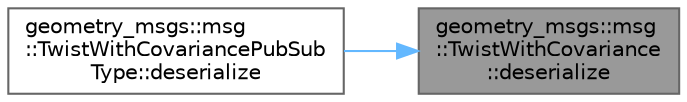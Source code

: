 digraph "geometry_msgs::msg::TwistWithCovariance::deserialize"
{
 // INTERACTIVE_SVG=YES
 // LATEX_PDF_SIZE
  bgcolor="transparent";
  edge [fontname=Helvetica,fontsize=10,labelfontname=Helvetica,labelfontsize=10];
  node [fontname=Helvetica,fontsize=10,shape=box,height=0.2,width=0.4];
  rankdir="RL";
  Node1 [id="Node000001",label="geometry_msgs::msg\l::TwistWithCovariance\l::deserialize",height=0.2,width=0.4,color="gray40", fillcolor="grey60", style="filled", fontcolor="black",tooltip="This function deserializes an object using CDR serialization."];
  Node1 -> Node2 [id="edge1_Node000001_Node000002",dir="back",color="steelblue1",style="solid",tooltip=" "];
  Node2 [id="Node000002",label="geometry_msgs::msg\l::TwistWithCovariancePubSub\lType::deserialize",height=0.2,width=0.4,color="grey40", fillcolor="white", style="filled",URL="$d7/d1f/classgeometry__msgs_1_1msg_1_1TwistWithCovariancePubSubType.html#a47805b00eda78ea3f3887f67427de9a3",tooltip=" "];
}
